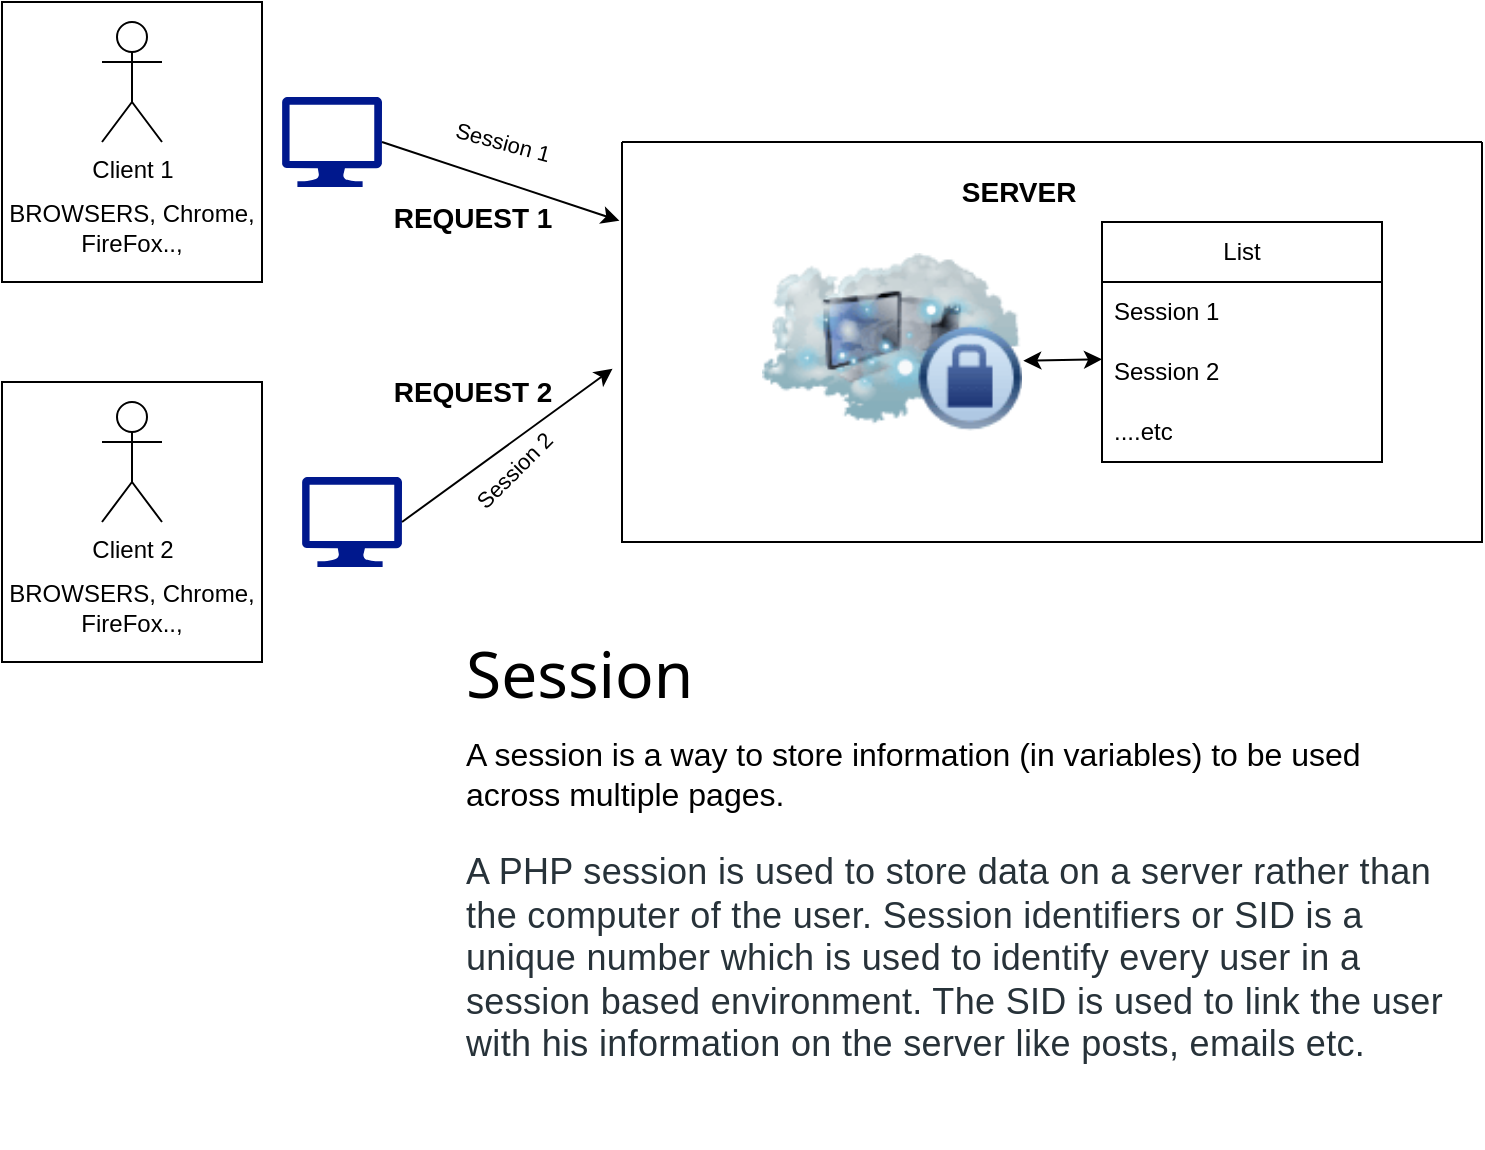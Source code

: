 <mxfile version="26.1.1" pages="3">
  <diagram name="SESSION " id="CrwRYaP3sH4aQPGUijaf">
    <mxGraphModel dx="1034" dy="412" grid="1" gridSize="10" guides="1" tooltips="1" connect="1" arrows="1" fold="1" page="1" pageScale="1" pageWidth="850" pageHeight="1100" math="0" shadow="0">
      <root>
        <mxCell id="0" />
        <mxCell id="1" parent="0" />
        <mxCell id="-5yHqFgXufm0R1m3CHXe-3" value="&lt;div&gt;&lt;br&gt;&lt;/div&gt;&lt;div&gt;&lt;br&gt;&lt;/div&gt;&lt;div&gt;&lt;br&gt;&lt;/div&gt;&lt;div&gt;&lt;br&gt;&lt;/div&gt;&lt;div&gt;&lt;br&gt;&lt;/div&gt;&lt;div&gt;&lt;br&gt;&lt;/div&gt;&lt;div&gt;BROWSERS, Chrome, FireFox..,&lt;/div&gt;" style="rounded=0;whiteSpace=wrap;html=1;" parent="1" vertex="1">
          <mxGeometry x="80" y="90" width="130" height="140" as="geometry" />
        </mxCell>
        <object label="Client 1" id="-5yHqFgXufm0R1m3CHXe-1">
          <mxCell style="shape=umlActor;verticalLabelPosition=bottom;verticalAlign=top;html=1;outlineConnect=0;" parent="1" vertex="1">
            <mxGeometry x="130" y="100" width="30" height="60" as="geometry" />
          </mxCell>
        </object>
        <mxCell id="-5yHqFgXufm0R1m3CHXe-4" value="&lt;div&gt;&lt;br&gt;&lt;/div&gt;&lt;div&gt;&lt;br&gt;&lt;/div&gt;&lt;div&gt;&lt;br&gt;&lt;/div&gt;&lt;div&gt;&lt;br&gt;&lt;/div&gt;&lt;div&gt;&lt;br&gt;&lt;/div&gt;&lt;div&gt;&lt;br&gt;&lt;/div&gt;&lt;div&gt;BROWSERS, Chrome, FireFox..,&lt;/div&gt;" style="rounded=0;whiteSpace=wrap;html=1;" parent="1" vertex="1">
          <mxGeometry x="80" y="280" width="130" height="140" as="geometry" />
        </mxCell>
        <mxCell id="-5yHqFgXufm0R1m3CHXe-2" value="Client 2" style="shape=umlActor;verticalLabelPosition=bottom;verticalAlign=top;html=1;outlineConnect=0;" parent="1" vertex="1">
          <mxGeometry x="130" y="290" width="30" height="60" as="geometry" />
        </mxCell>
        <mxCell id="-5yHqFgXufm0R1m3CHXe-5" value="" style="sketch=0;aspect=fixed;pointerEvents=1;shadow=0;dashed=0;html=1;strokeColor=none;labelPosition=center;verticalLabelPosition=bottom;verticalAlign=top;align=center;fillColor=#00188D;shape=mxgraph.azure.computer" parent="1" vertex="1">
          <mxGeometry x="220" y="137.5" width="50" height="45" as="geometry" />
        </mxCell>
        <mxCell id="-5yHqFgXufm0R1m3CHXe-6" value="" style="sketch=0;aspect=fixed;pointerEvents=1;shadow=0;dashed=0;html=1;strokeColor=none;labelPosition=center;verticalLabelPosition=bottom;verticalAlign=top;align=center;fillColor=#00188D;shape=mxgraph.azure.computer" parent="1" vertex="1">
          <mxGeometry x="230" y="327.5" width="50" height="45" as="geometry" />
        </mxCell>
        <mxCell id="-5yHqFgXufm0R1m3CHXe-9" value="List" style="swimlane;fontStyle=0;childLayout=stackLayout;horizontal=1;startSize=30;horizontalStack=0;resizeParent=1;resizeParentMax=0;resizeLast=0;collapsible=1;marginBottom=0;whiteSpace=wrap;html=1;" parent="1" vertex="1">
          <mxGeometry x="630" y="200" width="140" height="120" as="geometry" />
        </mxCell>
        <mxCell id="-5yHqFgXufm0R1m3CHXe-10" value="Session 1" style="text;strokeColor=none;fillColor=none;align=left;verticalAlign=middle;spacingLeft=4;spacingRight=4;overflow=hidden;points=[[0,0.5],[1,0.5]];portConstraint=eastwest;rotatable=0;whiteSpace=wrap;html=1;" parent="-5yHqFgXufm0R1m3CHXe-9" vertex="1">
          <mxGeometry y="30" width="140" height="30" as="geometry" />
        </mxCell>
        <mxCell id="-5yHqFgXufm0R1m3CHXe-11" value="Session 2" style="text;strokeColor=none;fillColor=none;align=left;verticalAlign=middle;spacingLeft=4;spacingRight=4;overflow=hidden;points=[[0,0.5],[1,0.5]];portConstraint=eastwest;rotatable=0;whiteSpace=wrap;html=1;" parent="-5yHqFgXufm0R1m3CHXe-9" vertex="1">
          <mxGeometry y="60" width="140" height="30" as="geometry" />
        </mxCell>
        <mxCell id="-5yHqFgXufm0R1m3CHXe-12" value="....etc" style="text;strokeColor=none;fillColor=none;align=left;verticalAlign=middle;spacingLeft=4;spacingRight=4;overflow=hidden;points=[[0,0.5],[1,0.5]];portConstraint=eastwest;rotatable=0;whiteSpace=wrap;html=1;" parent="-5yHqFgXufm0R1m3CHXe-9" vertex="1">
          <mxGeometry y="90" width="140" height="30" as="geometry" />
        </mxCell>
        <mxCell id="-5yHqFgXufm0R1m3CHXe-13" value="" style="swimlane;startSize=0;" parent="1" vertex="1">
          <mxGeometry x="390" y="160" width="430" height="200" as="geometry" />
        </mxCell>
        <mxCell id="-5yHqFgXufm0R1m3CHXe-7" value="" style="image;html=1;image=img/lib/clip_art/networking/Cloud_Computer_Private_128x128.png" parent="-5yHqFgXufm0R1m3CHXe-13" vertex="1">
          <mxGeometry x="70" y="40" width="130" height="120" as="geometry" />
        </mxCell>
        <mxCell id="-5yHqFgXufm0R1m3CHXe-8" value="&lt;font style=&quot;font-size: 14px;&quot;&gt;&lt;b&gt;SERVER&amp;nbsp;&lt;/b&gt;&lt;/font&gt;" style="text;html=1;align=center;verticalAlign=middle;resizable=0;points=[];autosize=1;strokeColor=none;fillColor=none;" parent="-5yHqFgXufm0R1m3CHXe-13" vertex="1">
          <mxGeometry x="160" y="10" width="80" height="30" as="geometry" />
        </mxCell>
        <mxCell id="-5yHqFgXufm0R1m3CHXe-14" value="" style="endArrow=classic;html=1;rounded=0;exitX=1;exitY=0.5;exitDx=0;exitDy=0;exitPerimeter=0;entryX=-0.003;entryY=0.197;entryDx=0;entryDy=0;entryPerimeter=0;" parent="1" source="-5yHqFgXufm0R1m3CHXe-5" target="-5yHqFgXufm0R1m3CHXe-13" edge="1">
          <mxGeometry width="50" height="50" relative="1" as="geometry">
            <mxPoint x="460" y="280" as="sourcePoint" />
            <mxPoint x="510" y="230" as="targetPoint" />
          </mxGeometry>
        </mxCell>
        <mxCell id="-5yHqFgXufm0R1m3CHXe-16" value="Session 1" style="edgeLabel;html=1;align=center;verticalAlign=middle;resizable=0;points=[];rotation=15;" parent="-5yHqFgXufm0R1m3CHXe-14" vertex="1" connectable="0">
          <mxGeometry x="-0.668" y="7" relative="1" as="geometry">
            <mxPoint x="38" as="offset" />
          </mxGeometry>
        </mxCell>
        <mxCell id="-5yHqFgXufm0R1m3CHXe-15" value="" style="endArrow=classic;html=1;rounded=0;exitX=1;exitY=0.5;exitDx=0;exitDy=0;exitPerimeter=0;entryX=-0.011;entryY=0.567;entryDx=0;entryDy=0;entryPerimeter=0;" parent="1" source="-5yHqFgXufm0R1m3CHXe-6" target="-5yHqFgXufm0R1m3CHXe-13" edge="1">
          <mxGeometry width="50" height="50" relative="1" as="geometry">
            <mxPoint x="280" y="170" as="sourcePoint" />
            <mxPoint x="399" y="209" as="targetPoint" />
          </mxGeometry>
        </mxCell>
        <mxCell id="-5yHqFgXufm0R1m3CHXe-17" value="Session 2" style="edgeLabel;html=1;align=center;verticalAlign=middle;resizable=0;points=[];rotation=-45;" parent="1" vertex="1" connectable="0">
          <mxGeometry x="359.996" y="230.001" as="geometry">
            <mxPoint x="-83.549" y="49.79" as="offset" />
          </mxGeometry>
        </mxCell>
        <mxCell id="-xVLvlI7s6wl6Cu3SzTc-1" value="&lt;font style=&quot;font-size: 14px;&quot;&gt;&lt;b&gt;REQUEST 1&lt;/b&gt;&lt;/font&gt;" style="text;html=1;align=center;verticalAlign=middle;resizable=0;points=[];autosize=1;strokeColor=none;fillColor=none;" parent="1" vertex="1">
          <mxGeometry x="265" y="182.5" width="100" height="30" as="geometry" />
        </mxCell>
        <mxCell id="-xVLvlI7s6wl6Cu3SzTc-2" value="" style="endArrow=classic;startArrow=classic;html=1;rounded=0;entryX=0;entryY=0.289;entryDx=0;entryDy=0;entryPerimeter=0;exitX=1.005;exitY=0.578;exitDx=0;exitDy=0;exitPerimeter=0;" parent="1" source="-5yHqFgXufm0R1m3CHXe-7" target="-5yHqFgXufm0R1m3CHXe-11" edge="1">
          <mxGeometry width="50" height="50" relative="1" as="geometry">
            <mxPoint x="460" y="360" as="sourcePoint" />
            <mxPoint x="510" y="310" as="targetPoint" />
          </mxGeometry>
        </mxCell>
        <mxCell id="HEhKbvtgKrAxhfrE2yrZ-1" value="&lt;font style=&quot;font-size: 14px;&quot;&gt;&lt;b&gt;REQUEST 2&lt;/b&gt;&lt;/font&gt;" style="text;html=1;align=center;verticalAlign=middle;resizable=0;points=[];autosize=1;strokeColor=none;fillColor=none;" parent="1" vertex="1">
          <mxGeometry x="265" y="270" width="100" height="30" as="geometry" />
        </mxCell>
        <mxCell id="Y_qHtmR20MIJbojkeSTL-1" value="&lt;h2 style=&quot;box-sizing: inherit; font-size: 32px; font-family: &amp;quot;Segoe UI&amp;quot;, Arial, sans-serif; font-weight: 400; margin: 10px 0px; background-color: rgb(255, 255, 255);&quot;&gt;Session&lt;/h2&gt;&lt;p&gt;&lt;span style=&quot;font-family: Verdana, sans-serif; font-size: 16px; background-color: rgb(255, 255, 255);&quot;&gt;A session is a way to store information (in variables) to be used across multiple pages.&lt;br&gt;&lt;br&gt;&lt;span style=&quot;color: rgb(39, 50, 57); font-family: Nunito, sans-serif; font-size: 18px; letter-spacing: 0.162px;&quot;&gt;A PHP session is used to store data on a server rather than the computer of the user. Session identifiers or SID is a unique number which is used to identify every user in a session based environment. The SID is used to link the user with his information on the server like posts, emails etc.&lt;/span&gt;&lt;/span&gt;&lt;/p&gt;" style="text;html=1;whiteSpace=wrap;overflow=hidden;rounded=0;" parent="1" vertex="1">
          <mxGeometry x="310" y="390" width="500" height="270" as="geometry" />
        </mxCell>
      </root>
    </mxGraphModel>
  </diagram>
  <diagram id="Soc5rlm462itzWBxPI8T" name="COOKIES">
    <mxGraphModel dx="2954" dy="1177" grid="1" gridSize="10" guides="1" tooltips="1" connect="1" arrows="1" fold="1" page="1" pageScale="1" pageWidth="850" pageHeight="1100" math="0" shadow="0">
      <root>
        <mxCell id="0" />
        <mxCell id="1" parent="0" />
        <mxCell id="pudE1PJlg5ySN4z-7zuk-1" value="&lt;div&gt;&lt;br&gt;&lt;/div&gt;&lt;div&gt;&lt;br&gt;&lt;/div&gt;&lt;div&gt;&lt;br&gt;&lt;/div&gt;&lt;div&gt;&lt;br&gt;&lt;/div&gt;&lt;div&gt;&lt;br&gt;&lt;/div&gt;&lt;div&gt;&lt;br&gt;&lt;/div&gt;&lt;div&gt;BROWSERS, Chrome, FireFox..,&lt;/div&gt;" style="rounded=0;whiteSpace=wrap;html=1;" parent="1" vertex="1">
          <mxGeometry x="40" y="130" width="130" height="140" as="geometry" />
        </mxCell>
        <object label="Client 1" id="pudE1PJlg5ySN4z-7zuk-2">
          <mxCell style="shape=umlActor;verticalLabelPosition=bottom;verticalAlign=top;html=1;outlineConnect=0;" parent="1" vertex="1">
            <mxGeometry x="90" y="140" width="30" height="60" as="geometry" />
          </mxCell>
        </object>
        <mxCell id="pudE1PJlg5ySN4z-7zuk-3" value="&lt;div&gt;&lt;br&gt;&lt;/div&gt;&lt;div&gt;&lt;br&gt;&lt;/div&gt;&lt;div&gt;&lt;br&gt;&lt;/div&gt;&lt;div&gt;&lt;br&gt;&lt;/div&gt;&lt;div&gt;&lt;br&gt;&lt;/div&gt;&lt;div&gt;&lt;br&gt;&lt;/div&gt;&lt;div&gt;BROWSERS, Chrome, FireFox..,&lt;/div&gt;" style="rounded=0;whiteSpace=wrap;html=1;" parent="1" vertex="1">
          <mxGeometry x="40" y="320" width="130" height="140" as="geometry" />
        </mxCell>
        <mxCell id="pudE1PJlg5ySN4z-7zuk-4" value="Client 2" style="shape=umlActor;verticalLabelPosition=bottom;verticalAlign=top;html=1;outlineConnect=0;" parent="1" vertex="1">
          <mxGeometry x="90" y="330" width="30" height="60" as="geometry" />
        </mxCell>
        <mxCell id="pudE1PJlg5ySN4z-7zuk-5" value="" style="sketch=0;aspect=fixed;pointerEvents=1;shadow=0;dashed=0;html=1;strokeColor=none;labelPosition=center;verticalLabelPosition=bottom;verticalAlign=top;align=center;fillColor=#00188D;shape=mxgraph.azure.computer" parent="1" vertex="1">
          <mxGeometry x="180" y="177.5" width="50" height="45" as="geometry" />
        </mxCell>
        <mxCell id="pudE1PJlg5ySN4z-7zuk-6" value="" style="sketch=0;aspect=fixed;pointerEvents=1;shadow=0;dashed=0;html=1;strokeColor=none;labelPosition=center;verticalLabelPosition=bottom;verticalAlign=top;align=center;fillColor=#00188D;shape=mxgraph.azure.computer" parent="1" vertex="1">
          <mxGeometry x="190" y="367.5" width="50" height="45" as="geometry" />
        </mxCell>
        <mxCell id="pudE1PJlg5ySN4z-7zuk-7" value="List" style="swimlane;fontStyle=0;childLayout=stackLayout;horizontal=1;startSize=30;horizontalStack=0;resizeParent=1;resizeParentMax=0;resizeLast=0;collapsible=1;marginBottom=0;whiteSpace=wrap;html=1;" parent="1" vertex="1">
          <mxGeometry x="590" y="240" width="140" height="120" as="geometry" />
        </mxCell>
        <mxCell id="pudE1PJlg5ySN4z-7zuk-8" value="Session 1" style="text;strokeColor=none;fillColor=none;align=left;verticalAlign=middle;spacingLeft=4;spacingRight=4;overflow=hidden;points=[[0,0.5],[1,0.5]];portConstraint=eastwest;rotatable=0;whiteSpace=wrap;html=1;" parent="pudE1PJlg5ySN4z-7zuk-7" vertex="1">
          <mxGeometry y="30" width="140" height="30" as="geometry" />
        </mxCell>
        <mxCell id="pudE1PJlg5ySN4z-7zuk-9" value="Session 2" style="text;strokeColor=none;fillColor=none;align=left;verticalAlign=middle;spacingLeft=4;spacingRight=4;overflow=hidden;points=[[0,0.5],[1,0.5]];portConstraint=eastwest;rotatable=0;whiteSpace=wrap;html=1;" parent="pudE1PJlg5ySN4z-7zuk-7" vertex="1">
          <mxGeometry y="60" width="140" height="30" as="geometry" />
        </mxCell>
        <mxCell id="pudE1PJlg5ySN4z-7zuk-10" value="....etc" style="text;strokeColor=none;fillColor=none;align=left;verticalAlign=middle;spacingLeft=4;spacingRight=4;overflow=hidden;points=[[0,0.5],[1,0.5]];portConstraint=eastwest;rotatable=0;whiteSpace=wrap;html=1;" parent="pudE1PJlg5ySN4z-7zuk-7" vertex="1">
          <mxGeometry y="90" width="140" height="30" as="geometry" />
        </mxCell>
        <mxCell id="pudE1PJlg5ySN4z-7zuk-11" value="" style="swimlane;startSize=0;" parent="1" vertex="1">
          <mxGeometry x="360" y="190" width="430" height="200" as="geometry" />
        </mxCell>
        <mxCell id="pudE1PJlg5ySN4z-7zuk-12" value="" style="image;html=1;image=img/lib/clip_art/networking/Cloud_Computer_Private_128x128.png" parent="pudE1PJlg5ySN4z-7zuk-11" vertex="1">
          <mxGeometry x="70" y="40" width="130" height="120" as="geometry" />
        </mxCell>
        <mxCell id="pudE1PJlg5ySN4z-7zuk-13" value="&lt;font style=&quot;font-size: 14px;&quot;&gt;&lt;b&gt;SERVER&amp;nbsp;&lt;/b&gt;&lt;/font&gt;" style="text;html=1;align=center;verticalAlign=middle;resizable=0;points=[];autosize=1;strokeColor=none;fillColor=none;" parent="pudE1PJlg5ySN4z-7zuk-11" vertex="1">
          <mxGeometry x="160" y="10" width="80" height="30" as="geometry" />
        </mxCell>
        <mxCell id="pudE1PJlg5ySN4z-7zuk-14" value="" style="endArrow=classic;html=1;rounded=0;entryX=1;entryY=0.5;entryDx=0;entryDy=0;entryPerimeter=0;exitX=0;exitY=0.25;exitDx=0;exitDy=0;" parent="1" source="pudE1PJlg5ySN4z-7zuk-11" target="pudE1PJlg5ySN4z-7zuk-5" edge="1">
          <mxGeometry width="50" height="50" relative="1" as="geometry">
            <mxPoint x="340" y="280" as="sourcePoint" />
            <mxPoint x="350.0" y="261.9" as="targetPoint" />
          </mxGeometry>
        </mxCell>
        <mxCell id="pudE1PJlg5ySN4z-7zuk-15" value="Cookies" style="edgeLabel;html=1;align=center;verticalAlign=middle;resizable=0;points=[];rotation=15;" parent="pudE1PJlg5ySN4z-7zuk-14" vertex="1" connectable="0">
          <mxGeometry x="-0.668" y="7" relative="1" as="geometry">
            <mxPoint x="-37" y="-38" as="offset" />
          </mxGeometry>
        </mxCell>
        <mxCell id="pudE1PJlg5ySN4z-7zuk-16" value="" style="endArrow=classic;html=1;rounded=0;exitX=-0.016;exitY=0.593;exitDx=0;exitDy=0;exitPerimeter=0;entryX=1.027;entryY=0.248;entryDx=0;entryDy=0;entryPerimeter=0;" parent="1" source="pudE1PJlg5ySN4z-7zuk-11" target="pudE1PJlg5ySN4z-7zuk-6" edge="1">
          <mxGeometry width="50" height="50" relative="1" as="geometry">
            <mxPoint x="220" y="433.3" as="sourcePoint" />
            <mxPoint x="335.27" y="346.7" as="targetPoint" />
          </mxGeometry>
        </mxCell>
        <mxCell id="pudE1PJlg5ySN4z-7zuk-17" value="Cookies" style="edgeLabel;html=1;align=center;verticalAlign=middle;resizable=0;points=[];rotation=-45;" parent="1" vertex="1" connectable="0">
          <mxGeometry x="319.996" y="270.001" as="geometry">
            <mxPoint x="-83.549" y="49.79" as="offset" />
          </mxGeometry>
        </mxCell>
        <mxCell id="pudE1PJlg5ySN4z-7zuk-18" value="&lt;font style=&quot;font-size: 14px;&quot;&gt;&lt;b&gt;RESPONSE&amp;nbsp;&lt;/b&gt;&lt;/font&gt;" style="text;html=1;align=center;verticalAlign=middle;resizable=0;points=[];autosize=1;strokeColor=none;fillColor=none;rotation=15;" parent="1" vertex="1">
          <mxGeometry x="240" y="222.5" width="110" height="30" as="geometry" />
        </mxCell>
        <mxCell id="pudE1PJlg5ySN4z-7zuk-19" value="" style="endArrow=classic;startArrow=classic;html=1;rounded=0;entryX=0;entryY=0.289;entryDx=0;entryDy=0;entryPerimeter=0;exitX=1.005;exitY=0.578;exitDx=0;exitDy=0;exitPerimeter=0;" parent="1" source="pudE1PJlg5ySN4z-7zuk-12" target="pudE1PJlg5ySN4z-7zuk-9" edge="1">
          <mxGeometry width="50" height="50" relative="1" as="geometry">
            <mxPoint x="420" y="400" as="sourcePoint" />
            <mxPoint x="470" y="350" as="targetPoint" />
          </mxGeometry>
        </mxCell>
        <mxCell id="x0lOmNQF99C1WLZvbIJ1-2" value="&lt;font style=&quot;font-size: 14px;&quot;&gt;&lt;b&gt;RESPONSE&amp;nbsp;&lt;/b&gt;&lt;/font&gt;" style="text;html=1;align=center;verticalAlign=middle;resizable=0;points=[];autosize=1;strokeColor=none;fillColor=none;rotation=-30;" parent="1" vertex="1">
          <mxGeometry x="230" y="310" width="110" height="30" as="geometry" />
        </mxCell>
        <mxCell id="x0lOmNQF99C1WLZvbIJ1-3" value="Cookies&lt;br&gt;&lt;br&gt;&lt;br&gt;{&lt;div&gt;name: ******,&lt;div&gt;&amp;nbsp;data: ****&lt;/div&gt;&lt;div&gt;}&lt;/div&gt;&lt;/div&gt;" style="whiteSpace=wrap;html=1;aspect=fixed;" parent="1" vertex="1">
          <mxGeometry x="225" y="20" width="130" height="130" as="geometry" />
        </mxCell>
        <mxCell id="x0lOmNQF99C1WLZvbIJ1-6" value="" style="dashed=0;outlineConnect=0;html=1;align=center;labelPosition=center;verticalLabelPosition=bottom;verticalAlign=top;shape=mxgraph.weblogos.json_2" parent="1" vertex="1">
          <mxGeometry x="249.8" y="50" width="80.4" height="25.2" as="geometry" />
        </mxCell>
        <mxCell id="x0lOmNQF99C1WLZvbIJ1-7" value="Cookies&lt;br&gt;&lt;br&gt;&lt;br&gt;{&lt;div&gt;name: ******,&lt;div&gt;&amp;nbsp;data: ****&lt;/div&gt;&lt;div&gt;}&lt;/div&gt;&lt;/div&gt;" style="whiteSpace=wrap;html=1;aspect=fixed;" parent="1" vertex="1">
          <mxGeometry x="200.2" y="450" width="130" height="130" as="geometry" />
        </mxCell>
        <mxCell id="x0lOmNQF99C1WLZvbIJ1-8" value="" style="dashed=0;outlineConnect=0;html=1;align=center;labelPosition=center;verticalLabelPosition=bottom;verticalAlign=top;shape=mxgraph.weblogos.json_2" parent="1" vertex="1">
          <mxGeometry x="220" y="480" width="80.4" height="25.2" as="geometry" />
        </mxCell>
        <mxCell id="x0lOmNQF99C1WLZvbIJ1-10" value="" style="endArrow=classic;startArrow=classic;html=1;rounded=0;entryX=0.5;entryY=1;entryDx=0;entryDy=0;entryPerimeter=0;exitX=0.5;exitY=0;exitDx=0;exitDy=0;" parent="1" source="x0lOmNQF99C1WLZvbIJ1-7" target="pudE1PJlg5ySN4z-7zuk-6" edge="1">
          <mxGeometry width="50" height="50" relative="1" as="geometry">
            <mxPoint x="320" y="500" as="sourcePoint" />
            <mxPoint x="370" y="450" as="targetPoint" />
          </mxGeometry>
        </mxCell>
        <mxCell id="x0lOmNQF99C1WLZvbIJ1-11" value="" style="endArrow=classic;startArrow=classic;html=1;rounded=0;exitX=0.493;exitY=-0.137;exitDx=0;exitDy=0;exitPerimeter=0;entryX=0;entryY=0.5;entryDx=0;entryDy=0;" parent="1" source="pudE1PJlg5ySN4z-7zuk-5" target="x0lOmNQF99C1WLZvbIJ1-3" edge="1">
          <mxGeometry width="50" height="50" relative="1" as="geometry">
            <mxPoint x="290.2" y="167" as="sourcePoint" />
            <mxPoint x="220" y="150" as="targetPoint" />
          </mxGeometry>
        </mxCell>
        <mxCell id="7rsleaV2o60IBIIktu61-1" value="&lt;h2 style=&quot;box-sizing: inherit; font-size: 32px; font-family: &amp;quot;Segoe UI&amp;quot;, Arial, sans-serif; font-weight: 400; margin: 10px 0px; background-color: rgb(255, 255, 255);&quot;&gt;Cookie&lt;/h2&gt;&lt;p&gt;&lt;span style=&quot;font-family: Verdana, sans-serif; font-size: 15px; background-color: rgb(255, 255, 255);&quot;&gt;A cookie is often used to identify a user. A cookie is a small file that the server embeds on the user&#39;s computer. Each time the same computer requests a page with a browser, it will send the cookie too. With PHP, you can both create and retrieve cookie values.&lt;/span&gt;&lt;/p&gt;" style="text;html=1;whiteSpace=wrap;overflow=hidden;rounded=0;" parent="1" vertex="1">
          <mxGeometry x="370" y="412.5" width="420" height="167.5" as="geometry" />
        </mxCell>
      </root>
    </mxGraphModel>
  </diagram>
  <diagram id="unICMlNE69pWmmuUzPQK" name="Page-3">
    <mxGraphModel grid="1" page="1" gridSize="10" guides="1" tooltips="1" connect="1" arrows="1" fold="1" pageScale="1" pageWidth="850" pageHeight="1100" math="0" shadow="0">
      <root>
        <mxCell id="0" />
        <mxCell id="1" parent="0" />
      </root>
    </mxGraphModel>
  </diagram>
</mxfile>
